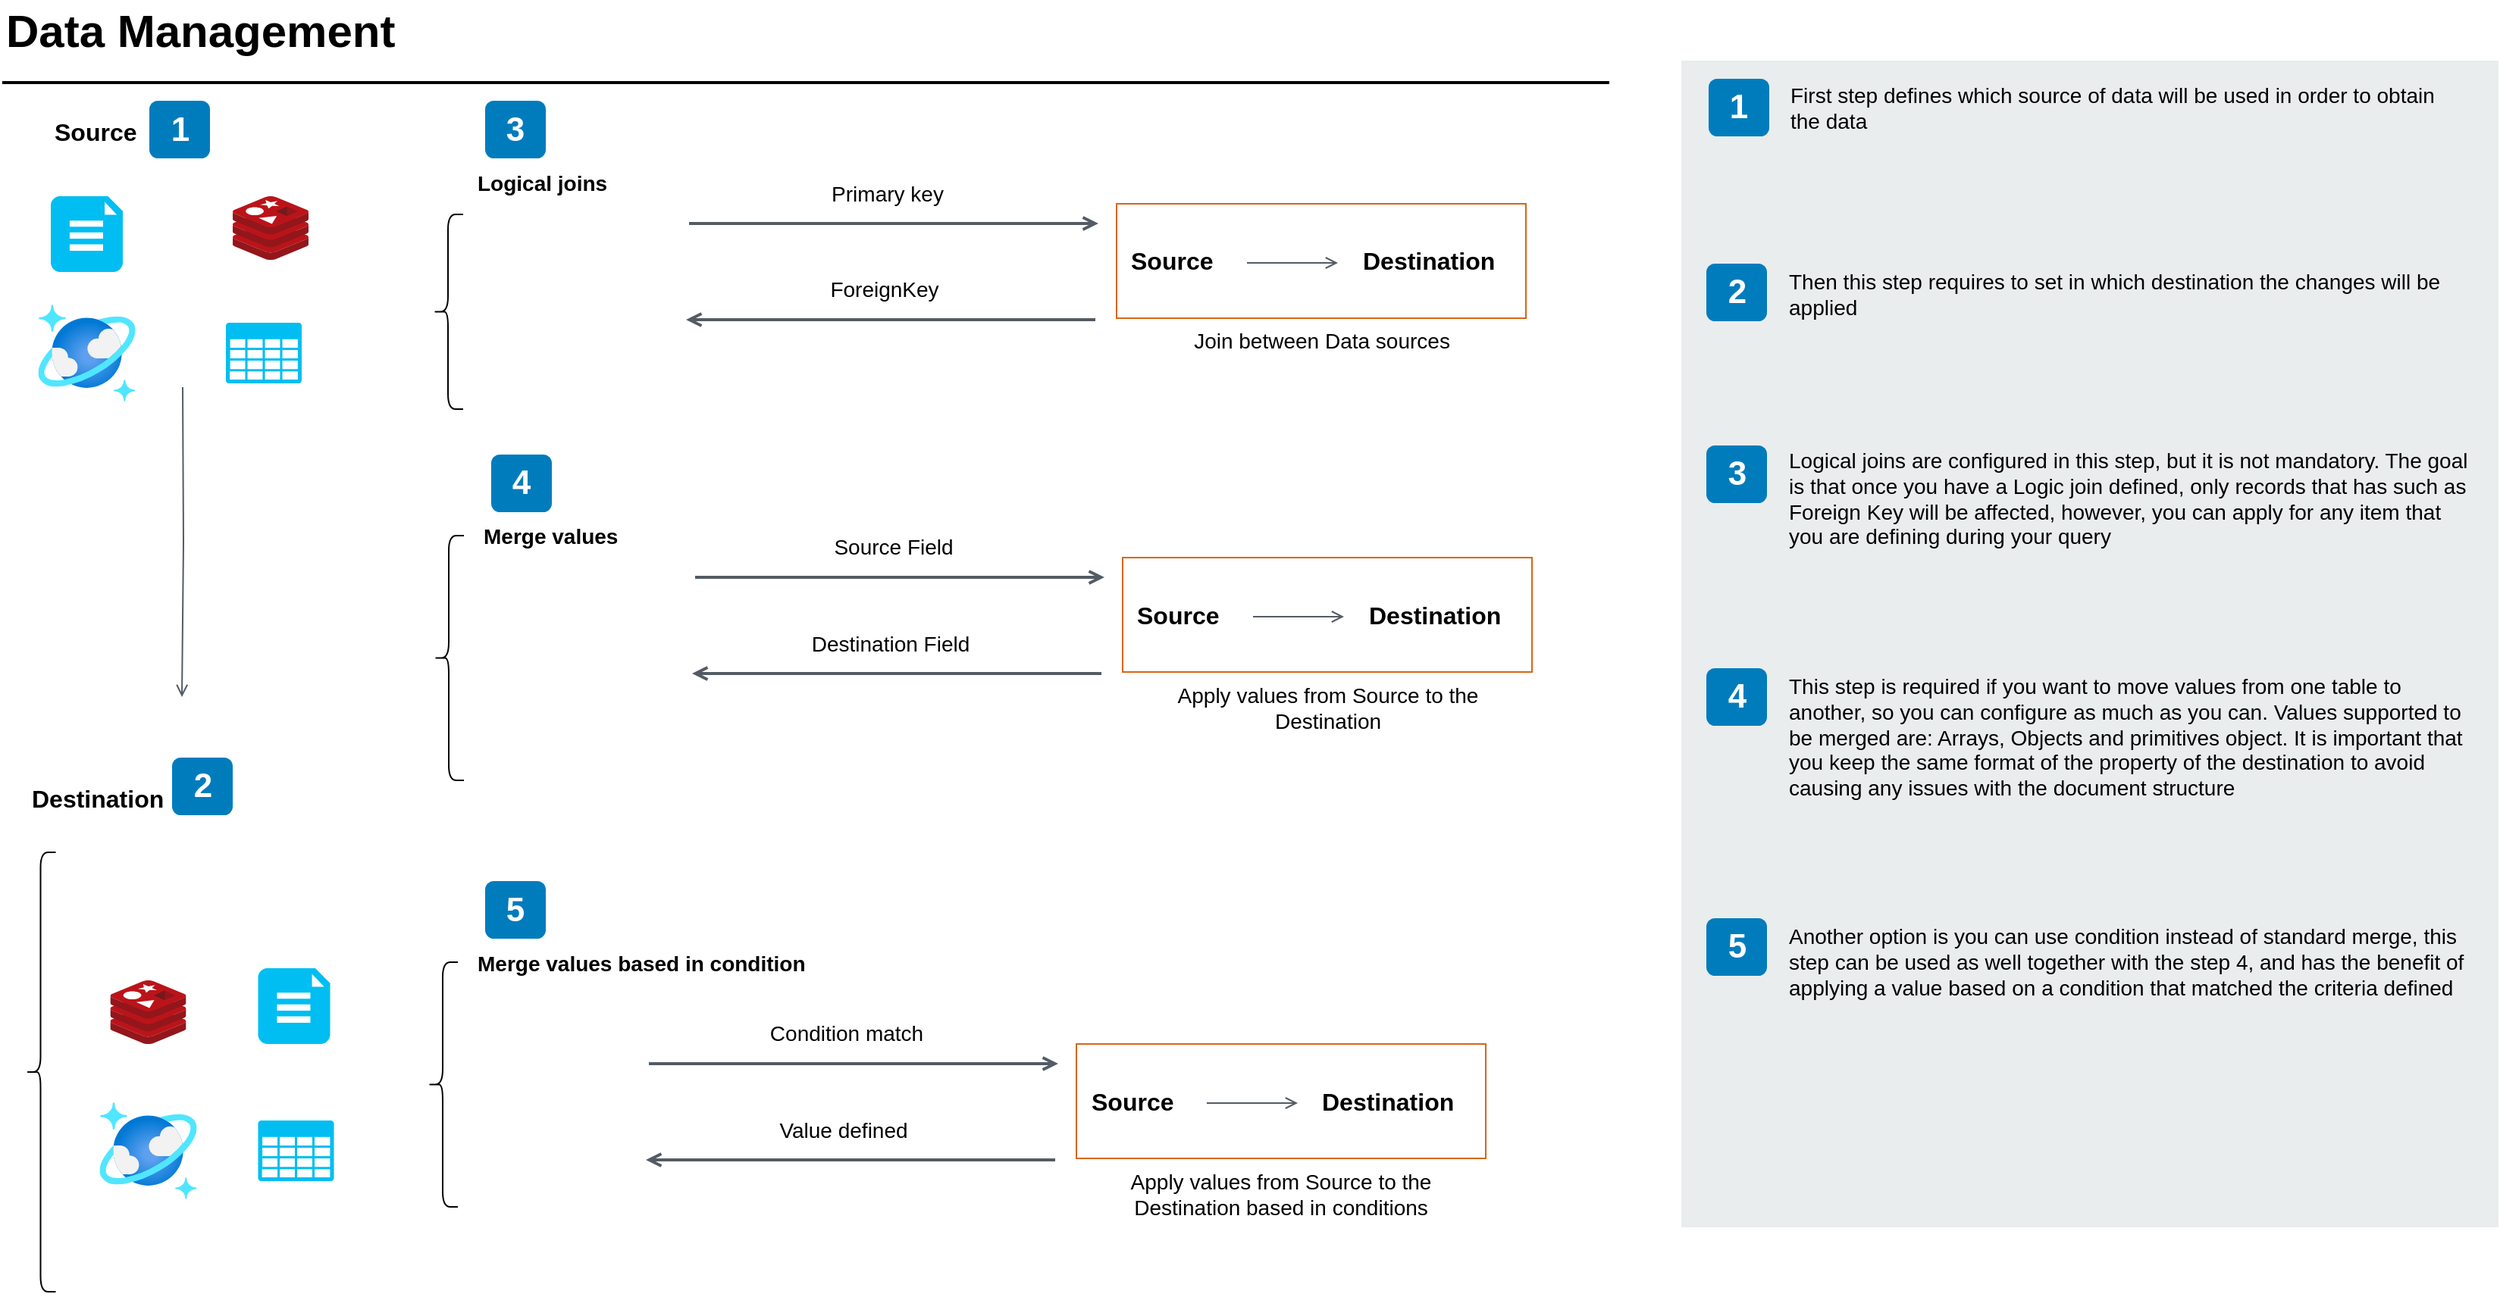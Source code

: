 <mxfile version="22.1.1" type="device">
  <diagram id="Ht1M8jgEwFfnCIfOTk4-" name="Page-1">
    <mxGraphModel dx="2026" dy="1145" grid="1" gridSize="10" guides="1" tooltips="1" connect="1" arrows="1" fold="1" page="1" pageScale="1" pageWidth="1169" pageHeight="827" math="0" shadow="0">
      <root>
        <mxCell id="0" />
        <mxCell id="1" parent="0" />
        <mxCell id="-QjtrjUzRDEMRZ5MF8oH-14" value="Join between Data sources" style="whiteSpace=wrap;html=1;fillColor=none;fontSize=14;fontColor=#000000;dashed=0;fontStyle=0;align=center;verticalAlign=top;strokeColor=#D86613;gradientColor=none;spacingLeft=0;labelPosition=center;verticalLabelPosition=bottom;container=1;pointerEvents=0;collapsible=0;recursiveResize=0;" parent="1" vertex="1">
          <mxGeometry x="787.5" y="224.5" width="270" height="75.5" as="geometry" />
        </mxCell>
        <mxCell id="ZUJbxcZo_mmczt4VvDxs-9" value="Source" style="text;html=1;resizable=0;points=[];autosize=1;align=left;verticalAlign=top;spacingTop=-4;fontSize=16;fontStyle=1" vertex="1" parent="-QjtrjUzRDEMRZ5MF8oH-14">
          <mxGeometry x="7.5" y="25.5" width="80" height="30" as="geometry" />
        </mxCell>
        <mxCell id="ZUJbxcZo_mmczt4VvDxs-10" value="Destination" style="text;html=1;resizable=0;points=[];autosize=1;align=left;verticalAlign=top;spacingTop=-4;fontSize=16;fontStyle=1" vertex="1" parent="-QjtrjUzRDEMRZ5MF8oH-14">
          <mxGeometry x="160" y="25.5" width="110" height="30" as="geometry" />
        </mxCell>
        <mxCell id="-QjtrjUzRDEMRZ5MF8oH-9" value="1" style="rounded=1;whiteSpace=wrap;html=1;fillColor=#007CBD;strokeColor=none;fontColor=#FFFFFF;fontStyle=1;fontSize=22;" parent="1" vertex="1">
          <mxGeometry x="149.5" y="156.5" width="40" height="38" as="geometry" />
        </mxCell>
        <mxCell id="-QjtrjUzRDEMRZ5MF8oH-28" value="3" style="rounded=1;whiteSpace=wrap;html=1;fillColor=#007CBD;strokeColor=none;fontColor=#FFFFFF;fontStyle=1;fontSize=22;" parent="1" vertex="1">
          <mxGeometry x="371" y="156.5" width="40" height="38" as="geometry" />
        </mxCell>
        <mxCell id="-QjtrjUzRDEMRZ5MF8oH-47" value="Data Management" style="text;html=1;resizable=0;points=[];autosize=1;align=left;verticalAlign=top;spacingTop=-4;fontSize=30;fontStyle=1" parent="1" vertex="1">
          <mxGeometry x="53" y="90" width="280" height="40" as="geometry" />
        </mxCell>
        <mxCell id="-QjtrjUzRDEMRZ5MF8oH-49" value="Source" style="text;html=1;resizable=0;points=[];autosize=1;align=left;verticalAlign=top;spacingTop=-4;fontSize=16;fontStyle=1" parent="1" vertex="1">
          <mxGeometry x="84.5" y="164.5" width="80" height="30" as="geometry" />
        </mxCell>
        <mxCell id="SCVMTBWpLvtzJIhz15lM-1" value="" style="line;strokeWidth=2;html=1;fontSize=14;" parent="1" vertex="1">
          <mxGeometry x="52.5" y="139.5" width="1060" height="10" as="geometry" />
        </mxCell>
        <mxCell id="SCVMTBWpLvtzJIhz15lM-2" value="&lt;span&gt;Logical joins&lt;/span&gt;" style="text;html=1;resizable=0;points=[];autosize=1;align=left;verticalAlign=top;spacingTop=-4;fontSize=14;fontStyle=1" parent="1" vertex="1">
          <mxGeometry x="363.5" y="199.5" width="110" height="20" as="geometry" />
        </mxCell>
        <mxCell id="SCVMTBWpLvtzJIhz15lM-3" value="" style="edgeStyle=orthogonalEdgeStyle;html=1;endArrow=open;elbow=vertical;startArrow=none;endFill=0;strokeColor=#545B64;rounded=0;fontSize=14;" parent="1" edge="1">
          <mxGeometry width="100" relative="1" as="geometry">
            <mxPoint x="171.5" y="345.5" as="sourcePoint" />
            <mxPoint x="171" y="550" as="targetPoint" />
          </mxGeometry>
        </mxCell>
        <mxCell id="SCVMTBWpLvtzJIhz15lM-5" value="" style="shape=curlyBracket;whiteSpace=wrap;html=1;rounded=1;fontSize=14;" parent="1" vertex="1">
          <mxGeometry x="336.5" y="231.5" width="20" height="128.5" as="geometry" />
        </mxCell>
        <mxCell id="SCVMTBWpLvtzJIhz15lM-17" value="&lt;span&gt;Primary key&lt;/span&gt;" style="edgeStyle=orthogonalEdgeStyle;html=1;endArrow=open;elbow=vertical;startArrow=none;endFill=0;strokeColor=#545B64;rounded=0;fontSize=14;strokeWidth=2;" parent="1" edge="1">
          <mxGeometry x="-0.037" y="20" width="100" relative="1" as="geometry">
            <mxPoint x="505.5" y="237.5" as="sourcePoint" />
            <mxPoint x="775.5" y="237.5" as="targetPoint" />
            <mxPoint as="offset" />
          </mxGeometry>
        </mxCell>
        <mxCell id="SCVMTBWpLvtzJIhz15lM-18" value="&lt;span&gt;ForeignKey&lt;/span&gt;" style="edgeStyle=orthogonalEdgeStyle;html=1;endArrow=none;elbow=vertical;startArrow=open;endFill=0;strokeColor=#545B64;rounded=0;fontSize=14;strokeWidth=2;startFill=0;" parent="1" edge="1">
          <mxGeometry x="-0.037" y="20" width="100" relative="1" as="geometry">
            <mxPoint x="503.5" y="301" as="sourcePoint" />
            <mxPoint x="773.5" y="301" as="targetPoint" />
            <mxPoint as="offset" />
          </mxGeometry>
        </mxCell>
        <mxCell id="SCVMTBWpLvtzJIhz15lM-21" value="Destination" style="text;html=1;resizable=0;points=[];autosize=1;align=left;verticalAlign=top;spacingTop=-4;fontSize=16;fontStyle=1" parent="1" vertex="1">
          <mxGeometry x="69.5" y="605" width="110" height="30" as="geometry" />
        </mxCell>
        <mxCell id="SCVMTBWpLvtzJIhz15lM-23" value="" style="shape=curlyBracket;whiteSpace=wrap;html=1;rounded=1;fontSize=14;" parent="1" vertex="1">
          <mxGeometry x="67.75" y="652.5" width="20" height="290" as="geometry" />
        </mxCell>
        <mxCell id="SCVMTBWpLvtzJIhz15lM-33" value="" style="edgeStyle=orthogonalEdgeStyle;html=1;endArrow=open;elbow=vertical;startArrow=none;endFill=0;strokeColor=#545B64;rounded=0;fontSize=14;" parent="1" edge="1">
          <mxGeometry width="100" relative="1" as="geometry">
            <mxPoint x="873.5" y="263.5" as="sourcePoint" />
            <mxPoint x="933.5" y="263.5" as="targetPoint" />
          </mxGeometry>
        </mxCell>
        <mxCell id="7OVz4w7n9kzEPWy-4BBC-3" value="" style="rounded=0;whiteSpace=wrap;html=1;fillColor=#EAEDED;fontSize=22;fontColor=#FFFFFF;strokeColor=none;labelBackgroundColor=none;" parent="1" vertex="1">
          <mxGeometry x="1160" y="130" width="539" height="770" as="geometry" />
        </mxCell>
        <mxCell id="7OVz4w7n9kzEPWy-4BBC-4" value="1" style="rounded=1;whiteSpace=wrap;html=1;fillColor=#007CBD;strokeColor=none;fontColor=#FFFFFF;fontStyle=1;fontSize=22;labelBackgroundColor=none;" parent="1" vertex="1">
          <mxGeometry x="1178" y="142" width="40" height="38" as="geometry" />
        </mxCell>
        <mxCell id="7OVz4w7n9kzEPWy-4BBC-5" value="2" style="rounded=1;whiteSpace=wrap;html=1;fillColor=#007CBD;strokeColor=none;fontColor=#FFFFFF;fontStyle=1;fontSize=22;labelBackgroundColor=none;" parent="1" vertex="1">
          <mxGeometry x="1176.5" y="264" width="40" height="38" as="geometry" />
        </mxCell>
        <mxCell id="7OVz4w7n9kzEPWy-4BBC-6" value="3" style="rounded=1;whiteSpace=wrap;html=1;fillColor=#007CBD;strokeColor=none;fontColor=#FFFFFF;fontStyle=1;fontSize=22;labelBackgroundColor=none;" parent="1" vertex="1">
          <mxGeometry x="1176.5" y="384" width="40" height="38" as="geometry" />
        </mxCell>
        <mxCell id="7OVz4w7n9kzEPWy-4BBC-7" value="4" style="rounded=1;whiteSpace=wrap;html=1;fillColor=#007CBD;strokeColor=none;fontColor=#FFFFFF;fontStyle=1;fontSize=22;labelBackgroundColor=none;" parent="1" vertex="1">
          <mxGeometry x="1176.5" y="531" width="40" height="38" as="geometry" />
        </mxCell>
        <mxCell id="7OVz4w7n9kzEPWy-4BBC-13" value="&lt;span&gt;First step defines which source of data will be used in order to obtain the data&lt;/span&gt;" style="text;html=1;align=left;verticalAlign=top;spacingTop=-4;fontSize=14;labelBackgroundColor=none;whiteSpace=wrap;" parent="1" vertex="1">
          <mxGeometry x="1229.5" y="141.5" width="449" height="47.5" as="geometry" />
        </mxCell>
        <mxCell id="7OVz4w7n9kzEPWy-4BBC-14" value="&lt;span&gt;Then this step requires to set in which destination the changes will be applied&lt;/span&gt;" style="text;html=1;align=left;verticalAlign=top;spacingTop=-4;fontSize=14;labelBackgroundColor=none;whiteSpace=wrap;" parent="1" vertex="1">
          <mxGeometry x="1228.5" y="264.5" width="450" height="34.5" as="geometry" />
        </mxCell>
        <mxCell id="7OVz4w7n9kzEPWy-4BBC-15" value="&lt;span&gt;Logical joins are configured in this step, but it is not mandatory. The goal is that once you have a Logic join defined, only records that has such as Foreign Key will be affected, however, you can apply for any item that you are defining during your query&lt;/span&gt;" style="text;html=1;align=left;verticalAlign=top;spacingTop=-4;fontSize=14;labelBackgroundColor=none;whiteSpace=wrap;" parent="1" vertex="1">
          <mxGeometry x="1228.5" y="382.5" width="450" height="76.5" as="geometry" />
        </mxCell>
        <mxCell id="7OVz4w7n9kzEPWy-4BBC-16" value="This step is required if you want to move values from one table to another, so you can configure as much as you can. Values supported to be merged are: Arrays, Objects and primitives object. It is important that you keep the same format of the property of the destination to avoid causing any issues with the document structure" style="text;html=1;align=left;verticalAlign=top;spacingTop=-4;fontSize=14;labelBackgroundColor=none;whiteSpace=wrap;" parent="1" vertex="1">
          <mxGeometry x="1228.5" y="531.5" width="450" height="121" as="geometry" />
        </mxCell>
        <mxCell id="ZUJbxcZo_mmczt4VvDxs-1" value="" style="verticalLabelPosition=bottom;html=1;verticalAlign=top;align=center;strokeColor=none;fillColor=#00BEF2;shape=mxgraph.azure.file_2;pointerEvents=1;" vertex="1" parent="1">
          <mxGeometry x="84.5" y="219.5" width="47.5" height="50" as="geometry" />
        </mxCell>
        <mxCell id="ZUJbxcZo_mmczt4VvDxs-2" value="" style="image;aspect=fixed;html=1;points=[];align=center;fontSize=12;image=img/lib/azure2/databases/Azure_Cosmos_DB.svg;" vertex="1" parent="1">
          <mxGeometry x="76.25" y="291" width="64" height="64" as="geometry" />
        </mxCell>
        <mxCell id="ZUJbxcZo_mmczt4VvDxs-3" value="" style="verticalLabelPosition=bottom;html=1;verticalAlign=top;align=center;strokeColor=none;fillColor=#00BEF2;shape=mxgraph.azure.storage;pointerEvents=1;" vertex="1" parent="1">
          <mxGeometry x="200" y="303" width="50" height="40" as="geometry" />
        </mxCell>
        <mxCell id="ZUJbxcZo_mmczt4VvDxs-4" value="" style="image;sketch=0;aspect=fixed;html=1;points=[];align=center;fontSize=12;image=img/lib/mscae/Cache_Redis_Product.svg;" vertex="1" parent="1">
          <mxGeometry x="204.5" y="219.5" width="50" height="42" as="geometry" />
        </mxCell>
        <mxCell id="ZUJbxcZo_mmczt4VvDxs-5" value="" style="verticalLabelPosition=bottom;html=1;verticalAlign=top;align=center;strokeColor=none;fillColor=#00BEF2;shape=mxgraph.azure.file_2;pointerEvents=1;" vertex="1" parent="1">
          <mxGeometry x="221.25" y="729" width="47.5" height="50" as="geometry" />
        </mxCell>
        <mxCell id="ZUJbxcZo_mmczt4VvDxs-6" value="" style="image;aspect=fixed;html=1;points=[];align=center;fontSize=12;image=img/lib/azure2/databases/Azure_Cosmos_DB.svg;" vertex="1" parent="1">
          <mxGeometry x="116.75" y="817.5" width="64" height="64" as="geometry" />
        </mxCell>
        <mxCell id="ZUJbxcZo_mmczt4VvDxs-7" value="" style="verticalLabelPosition=bottom;html=1;verticalAlign=top;align=center;strokeColor=none;fillColor=#00BEF2;shape=mxgraph.azure.storage;pointerEvents=1;" vertex="1" parent="1">
          <mxGeometry x="221.25" y="829.5" width="50" height="40" as="geometry" />
        </mxCell>
        <mxCell id="ZUJbxcZo_mmczt4VvDxs-8" value="" style="image;sketch=0;aspect=fixed;html=1;points=[];align=center;fontSize=12;image=img/lib/mscae/Cache_Redis_Product.svg;" vertex="1" parent="1">
          <mxGeometry x="123.75" y="737" width="50" height="42" as="geometry" />
        </mxCell>
        <mxCell id="ZUJbxcZo_mmczt4VvDxs-11" value="2" style="rounded=1;whiteSpace=wrap;html=1;fillColor=#007CBD;strokeColor=none;fontColor=#FFFFFF;fontStyle=1;fontSize=22;" vertex="1" parent="1">
          <mxGeometry x="164.5" y="590" width="40" height="38" as="geometry" />
        </mxCell>
        <mxCell id="ZUJbxcZo_mmczt4VvDxs-21" value="Apply values from Source to the Destination" style="whiteSpace=wrap;html=1;fillColor=none;fontSize=14;fontColor=#000000;dashed=0;fontStyle=0;align=center;verticalAlign=top;strokeColor=#D86613;gradientColor=none;spacingLeft=0;labelPosition=center;verticalLabelPosition=bottom;container=1;pointerEvents=0;collapsible=0;recursiveResize=0;" vertex="1" parent="1">
          <mxGeometry x="791.5" y="458" width="270" height="75.5" as="geometry" />
        </mxCell>
        <mxCell id="ZUJbxcZo_mmczt4VvDxs-22" value="Source" style="text;html=1;resizable=0;points=[];autosize=1;align=left;verticalAlign=top;spacingTop=-4;fontSize=16;fontStyle=1" vertex="1" parent="ZUJbxcZo_mmczt4VvDxs-21">
          <mxGeometry x="7.5" y="25.5" width="80" height="30" as="geometry" />
        </mxCell>
        <mxCell id="ZUJbxcZo_mmczt4VvDxs-23" value="Destination" style="text;html=1;resizable=0;points=[];autosize=1;align=left;verticalAlign=top;spacingTop=-4;fontSize=16;fontStyle=1" vertex="1" parent="ZUJbxcZo_mmczt4VvDxs-21">
          <mxGeometry x="160" y="25.5" width="110" height="30" as="geometry" />
        </mxCell>
        <mxCell id="ZUJbxcZo_mmczt4VvDxs-24" value="4" style="rounded=1;whiteSpace=wrap;html=1;fillColor=#007CBD;strokeColor=none;fontColor=#FFFFFF;fontStyle=1;fontSize=22;" vertex="1" parent="1">
          <mxGeometry x="375" y="390" width="40" height="38" as="geometry" />
        </mxCell>
        <mxCell id="ZUJbxcZo_mmczt4VvDxs-25" value="&lt;span&gt;Merge values&lt;/span&gt;" style="text;html=1;resizable=0;points=[];autosize=1;align=left;verticalAlign=top;spacingTop=-4;fontSize=14;fontStyle=1" vertex="1" parent="1">
          <mxGeometry x="367.5" y="433" width="110" height="20" as="geometry" />
        </mxCell>
        <mxCell id="ZUJbxcZo_mmczt4VvDxs-26" value="" style="shape=curlyBracket;whiteSpace=wrap;html=1;rounded=1;fontSize=14;" vertex="1" parent="1">
          <mxGeometry x="337" y="443.5" width="20" height="161.5" as="geometry" />
        </mxCell>
        <mxCell id="ZUJbxcZo_mmczt4VvDxs-27" value="&lt;span&gt;Source Field&lt;/span&gt;" style="edgeStyle=orthogonalEdgeStyle;html=1;endArrow=open;elbow=vertical;startArrow=none;endFill=0;strokeColor=#545B64;rounded=0;fontSize=14;strokeWidth=2;" edge="1" parent="1">
          <mxGeometry x="-0.037" y="20" width="100" relative="1" as="geometry">
            <mxPoint x="509.5" y="471" as="sourcePoint" />
            <mxPoint x="779.5" y="471" as="targetPoint" />
            <mxPoint as="offset" />
          </mxGeometry>
        </mxCell>
        <mxCell id="ZUJbxcZo_mmczt4VvDxs-28" value="&lt;span&gt;Destination Field&lt;/span&gt;" style="edgeStyle=orthogonalEdgeStyle;html=1;endArrow=none;elbow=vertical;startArrow=open;endFill=0;strokeColor=#545B64;rounded=0;fontSize=14;strokeWidth=2;startFill=0;" edge="1" parent="1">
          <mxGeometry x="-0.037" y="20" width="100" relative="1" as="geometry">
            <mxPoint x="507.5" y="534.5" as="sourcePoint" />
            <mxPoint x="777.5" y="534.5" as="targetPoint" />
            <mxPoint as="offset" />
          </mxGeometry>
        </mxCell>
        <mxCell id="ZUJbxcZo_mmczt4VvDxs-29" value="" style="edgeStyle=orthogonalEdgeStyle;html=1;endArrow=open;elbow=vertical;startArrow=none;endFill=0;strokeColor=#545B64;rounded=0;fontSize=14;" edge="1" parent="1">
          <mxGeometry width="100" relative="1" as="geometry">
            <mxPoint x="877.5" y="497" as="sourcePoint" />
            <mxPoint x="937.5" y="497" as="targetPoint" />
          </mxGeometry>
        </mxCell>
        <mxCell id="ZUJbxcZo_mmczt4VvDxs-42" value="Apply values from Source to the Destination based in conditions" style="whiteSpace=wrap;html=1;fillColor=none;fontSize=14;fontColor=#000000;dashed=0;fontStyle=0;align=center;verticalAlign=top;strokeColor=#D86613;gradientColor=none;spacingLeft=0;labelPosition=center;verticalLabelPosition=bottom;container=1;pointerEvents=0;collapsible=0;recursiveResize=0;" vertex="1" parent="1">
          <mxGeometry x="761" y="779" width="270" height="75.5" as="geometry" />
        </mxCell>
        <mxCell id="ZUJbxcZo_mmczt4VvDxs-43" value="Source" style="text;html=1;resizable=0;points=[];autosize=1;align=left;verticalAlign=top;spacingTop=-4;fontSize=16;fontStyle=1" vertex="1" parent="ZUJbxcZo_mmczt4VvDxs-42">
          <mxGeometry x="7.5" y="25.5" width="80" height="30" as="geometry" />
        </mxCell>
        <mxCell id="ZUJbxcZo_mmczt4VvDxs-44" value="Destination" style="text;html=1;resizable=0;points=[];autosize=1;align=left;verticalAlign=top;spacingTop=-4;fontSize=16;fontStyle=1" vertex="1" parent="ZUJbxcZo_mmczt4VvDxs-42">
          <mxGeometry x="160" y="25.5" width="110" height="30" as="geometry" />
        </mxCell>
        <mxCell id="ZUJbxcZo_mmczt4VvDxs-45" value="5" style="rounded=1;whiteSpace=wrap;html=1;fillColor=#007CBD;strokeColor=none;fontColor=#FFFFFF;fontStyle=1;fontSize=22;" vertex="1" parent="1">
          <mxGeometry x="371" y="671.5" width="40" height="38" as="geometry" />
        </mxCell>
        <mxCell id="ZUJbxcZo_mmczt4VvDxs-46" value="&lt;span&gt;Merge values based in condition&lt;/span&gt;" style="text;html=1;resizable=0;points=[];autosize=1;align=left;verticalAlign=top;spacingTop=-4;fontSize=14;fontStyle=1" vertex="1" parent="1">
          <mxGeometry x="363.5" y="714.5" width="240" height="20" as="geometry" />
        </mxCell>
        <mxCell id="ZUJbxcZo_mmczt4VvDxs-47" value="" style="shape=curlyBracket;whiteSpace=wrap;html=1;rounded=1;fontSize=14;" vertex="1" parent="1">
          <mxGeometry x="333" y="725" width="20" height="161.5" as="geometry" />
        </mxCell>
        <mxCell id="ZUJbxcZo_mmczt4VvDxs-48" value="Condition match" style="edgeStyle=orthogonalEdgeStyle;html=1;endArrow=open;elbow=vertical;startArrow=none;endFill=0;strokeColor=#545B64;rounded=0;fontSize=14;strokeWidth=2;" edge="1" parent="1">
          <mxGeometry x="-0.037" y="20" width="100" relative="1" as="geometry">
            <mxPoint x="479" y="792" as="sourcePoint" />
            <mxPoint x="749" y="792" as="targetPoint" />
            <mxPoint as="offset" />
          </mxGeometry>
        </mxCell>
        <mxCell id="ZUJbxcZo_mmczt4VvDxs-49" value="Value defined" style="edgeStyle=orthogonalEdgeStyle;html=1;endArrow=none;elbow=vertical;startArrow=open;endFill=0;strokeColor=#545B64;rounded=0;fontSize=14;strokeWidth=2;startFill=0;" edge="1" parent="1">
          <mxGeometry x="-0.037" y="20" width="100" relative="1" as="geometry">
            <mxPoint x="477" y="855.5" as="sourcePoint" />
            <mxPoint x="747" y="855.5" as="targetPoint" />
            <mxPoint as="offset" />
          </mxGeometry>
        </mxCell>
        <mxCell id="ZUJbxcZo_mmczt4VvDxs-50" value="" style="edgeStyle=orthogonalEdgeStyle;html=1;endArrow=open;elbow=vertical;startArrow=none;endFill=0;strokeColor=#545B64;rounded=0;fontSize=14;" edge="1" parent="1">
          <mxGeometry width="100" relative="1" as="geometry">
            <mxPoint x="847" y="818" as="sourcePoint" />
            <mxPoint x="907" y="818" as="targetPoint" />
          </mxGeometry>
        </mxCell>
        <mxCell id="ZUJbxcZo_mmczt4VvDxs-54" value="5" style="rounded=1;whiteSpace=wrap;html=1;fillColor=#007CBD;strokeColor=none;fontColor=#FFFFFF;fontStyle=1;fontSize=22;labelBackgroundColor=none;" vertex="1" parent="1">
          <mxGeometry x="1176.5" y="696" width="40" height="38" as="geometry" />
        </mxCell>
        <mxCell id="ZUJbxcZo_mmczt4VvDxs-55" value="Another option is you can use condition instead of standard merge, this step can be used as well together with the step 4, and has the benefit of applying a value based on a condition that matched the criteria defined" style="text;html=1;align=left;verticalAlign=top;spacingTop=-4;fontSize=14;labelBackgroundColor=none;whiteSpace=wrap;" vertex="1" parent="1">
          <mxGeometry x="1228.5" y="696.5" width="450" height="121" as="geometry" />
        </mxCell>
      </root>
    </mxGraphModel>
  </diagram>
</mxfile>
